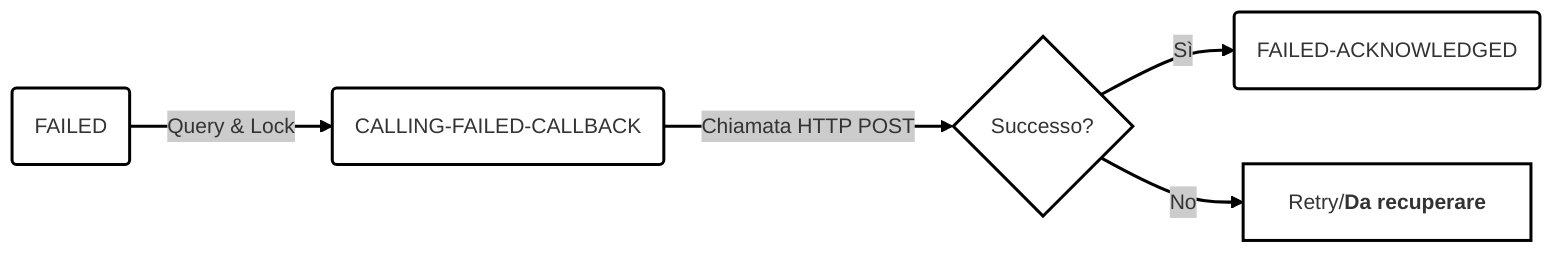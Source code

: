 ---
config:
  theme: neo
---
graph LR
    A(FAILED) -- Query & Lock --> B(CALLING-FAILED-CALLBACK);
    B -- Chiamata HTTP POST --> C{Successo?};
    C -- Sì --> D(FAILED-ACKNOWLEDGED);
    C -- No --> E[Retry/<b>Da recuperare</b>];